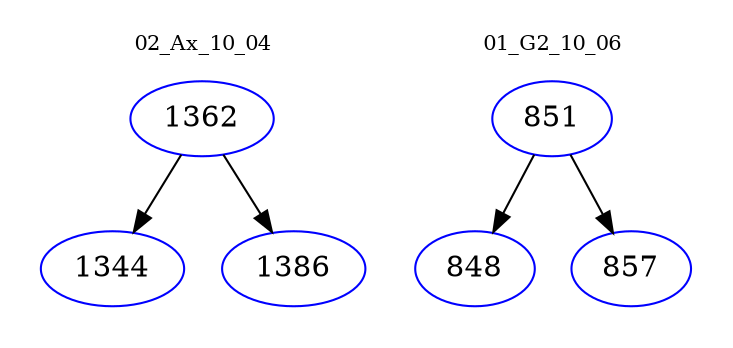 digraph{
subgraph cluster_0 {
color = white
label = "02_Ax_10_04";
fontsize=10;
T0_1362 [label="1362", color="blue"]
T0_1362 -> T0_1344 [color="black"]
T0_1344 [label="1344", color="blue"]
T0_1362 -> T0_1386 [color="black"]
T0_1386 [label="1386", color="blue"]
}
subgraph cluster_1 {
color = white
label = "01_G2_10_06";
fontsize=10;
T1_851 [label="851", color="blue"]
T1_851 -> T1_848 [color="black"]
T1_848 [label="848", color="blue"]
T1_851 -> T1_857 [color="black"]
T1_857 [label="857", color="blue"]
}
}
